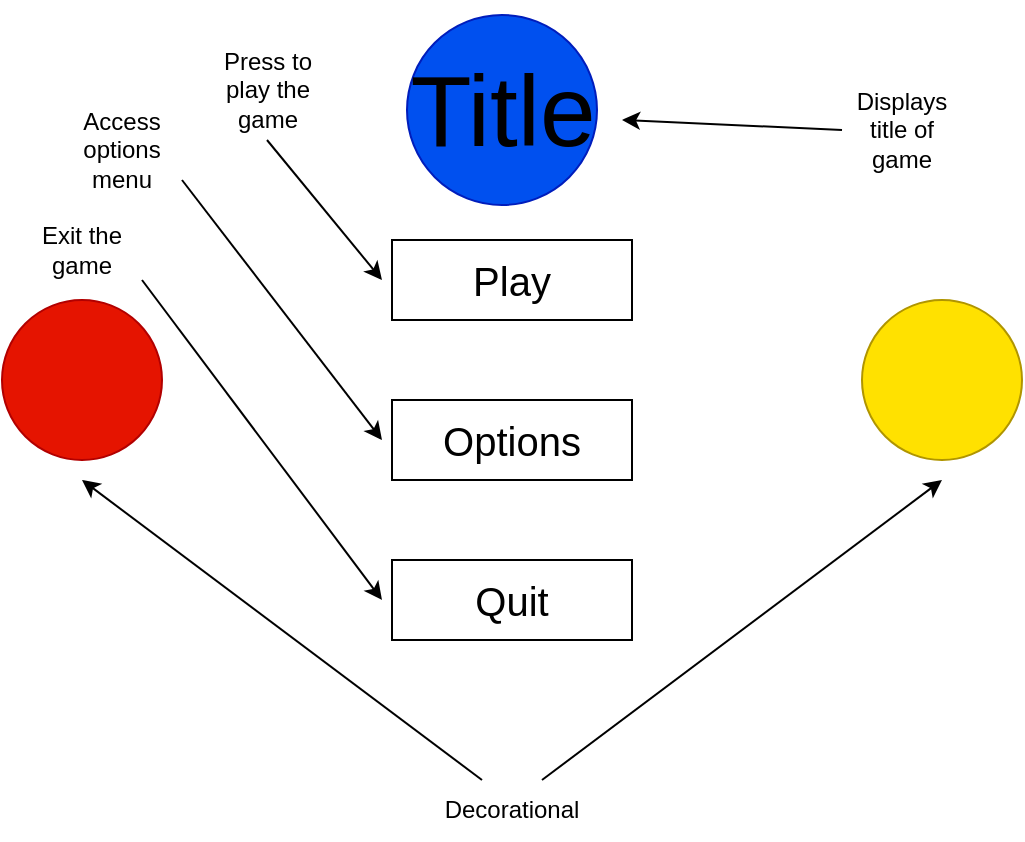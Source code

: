 <mxfile version="24.7.13">
  <diagram name="Page-1" id="NcwkcK1UKOw3vpl2f1bM">
    <mxGraphModel dx="1434" dy="780" grid="1" gridSize="10" guides="1" tooltips="1" connect="1" arrows="1" fold="1" page="1" pageScale="1" pageWidth="850" pageHeight="1100" math="0" shadow="0">
      <root>
        <mxCell id="0" />
        <mxCell id="1" parent="0" />
        <mxCell id="-qnGBxWbzr4GxB2GnGsg-8" value="" style="ellipse;whiteSpace=wrap;html=1;aspect=fixed;fillColor=#0050ef;strokeColor=#001DBC;fontColor=#ffffff;" vertex="1" parent="1">
          <mxGeometry x="372.5" y="17.5" width="95" height="95" as="geometry" />
        </mxCell>
        <mxCell id="-qnGBxWbzr4GxB2GnGsg-1" value="" style="rounded=0;whiteSpace=wrap;html=1;" vertex="1" parent="1">
          <mxGeometry x="365" y="130" width="120" height="40" as="geometry" />
        </mxCell>
        <mxCell id="-qnGBxWbzr4GxB2GnGsg-2" value="&lt;font style=&quot;font-size: 50px;&quot;&gt;Title&lt;/font&gt;" style="text;html=1;align=center;verticalAlign=middle;whiteSpace=wrap;rounded=0;" vertex="1" parent="1">
          <mxGeometry x="332.5" y="10" width="175" height="110" as="geometry" />
        </mxCell>
        <mxCell id="-qnGBxWbzr4GxB2GnGsg-3" value="Play" style="text;html=1;align=center;verticalAlign=middle;whiteSpace=wrap;rounded=0;fontSize=20;" vertex="1" parent="1">
          <mxGeometry x="395" y="135" width="60" height="30" as="geometry" />
        </mxCell>
        <mxCell id="-qnGBxWbzr4GxB2GnGsg-4" value="" style="rounded=0;whiteSpace=wrap;html=1;" vertex="1" parent="1">
          <mxGeometry x="365" y="210" width="120" height="40" as="geometry" />
        </mxCell>
        <mxCell id="-qnGBxWbzr4GxB2GnGsg-5" value="" style="rounded=0;whiteSpace=wrap;html=1;" vertex="1" parent="1">
          <mxGeometry x="365" y="290" width="120" height="40" as="geometry" />
        </mxCell>
        <mxCell id="-qnGBxWbzr4GxB2GnGsg-6" value="Options" style="text;html=1;align=center;verticalAlign=middle;whiteSpace=wrap;rounded=0;fontSize=20;" vertex="1" parent="1">
          <mxGeometry x="395" y="215" width="60" height="30" as="geometry" />
        </mxCell>
        <mxCell id="-qnGBxWbzr4GxB2GnGsg-7" value="Quit" style="text;html=1;align=center;verticalAlign=middle;whiteSpace=wrap;rounded=0;fontSize=20;" vertex="1" parent="1">
          <mxGeometry x="395" y="295" width="60" height="30" as="geometry" />
        </mxCell>
        <mxCell id="-qnGBxWbzr4GxB2GnGsg-9" value="" style="ellipse;whiteSpace=wrap;html=1;aspect=fixed;fillColor=#e51400;fontColor=#ffffff;strokeColor=#B20000;" vertex="1" parent="1">
          <mxGeometry x="170" y="160" width="80" height="80" as="geometry" />
        </mxCell>
        <mxCell id="-qnGBxWbzr4GxB2GnGsg-10" value="" style="ellipse;whiteSpace=wrap;html=1;aspect=fixed;fillColor=#FFE100;strokeColor=#B09500;fontColor=#000000;" vertex="1" parent="1">
          <mxGeometry x="600" y="160" width="80" height="80" as="geometry" />
        </mxCell>
        <mxCell id="-qnGBxWbzr4GxB2GnGsg-11" value="" style="endArrow=classic;html=1;rounded=0;exitX=0.75;exitY=0;exitDx=0;exitDy=0;" edge="1" parent="1" source="-qnGBxWbzr4GxB2GnGsg-13">
          <mxGeometry width="50" height="50" relative="1" as="geometry">
            <mxPoint x="460" y="400" as="sourcePoint" />
            <mxPoint x="640" y="250" as="targetPoint" />
          </mxGeometry>
        </mxCell>
        <mxCell id="-qnGBxWbzr4GxB2GnGsg-12" value="" style="endArrow=classic;html=1;rounded=0;exitX=0.25;exitY=0;exitDx=0;exitDy=0;" edge="1" parent="1" source="-qnGBxWbzr4GxB2GnGsg-13">
          <mxGeometry width="50" height="50" relative="1" as="geometry">
            <mxPoint x="370" y="400" as="sourcePoint" />
            <mxPoint x="210" y="250" as="targetPoint" />
          </mxGeometry>
        </mxCell>
        <mxCell id="-qnGBxWbzr4GxB2GnGsg-13" value="Decorational" style="text;html=1;align=center;verticalAlign=middle;whiteSpace=wrap;rounded=0;" vertex="1" parent="1">
          <mxGeometry x="395" y="400" width="60" height="30" as="geometry" />
        </mxCell>
        <mxCell id="-qnGBxWbzr4GxB2GnGsg-14" value="Press to play the game" style="text;html=1;align=center;verticalAlign=middle;whiteSpace=wrap;rounded=0;" vertex="1" parent="1">
          <mxGeometry x="272.5" y="30" width="60" height="50" as="geometry" />
        </mxCell>
        <mxCell id="-qnGBxWbzr4GxB2GnGsg-15" value="Access options menu" style="text;html=1;align=center;verticalAlign=middle;whiteSpace=wrap;rounded=0;" vertex="1" parent="1">
          <mxGeometry x="200" y="70" width="60" height="30" as="geometry" />
        </mxCell>
        <mxCell id="-qnGBxWbzr4GxB2GnGsg-16" value="Exit the game" style="text;html=1;align=center;verticalAlign=middle;whiteSpace=wrap;rounded=0;" vertex="1" parent="1">
          <mxGeometry x="180" y="120" width="60" height="30" as="geometry" />
        </mxCell>
        <mxCell id="-qnGBxWbzr4GxB2GnGsg-17" value="" style="endArrow=classic;html=1;rounded=0;exitX=0.5;exitY=1;exitDx=0;exitDy=0;" edge="1" parent="1" source="-qnGBxWbzr4GxB2GnGsg-14">
          <mxGeometry width="50" height="50" relative="1" as="geometry">
            <mxPoint x="320" y="90" as="sourcePoint" />
            <mxPoint x="360" y="150" as="targetPoint" />
          </mxGeometry>
        </mxCell>
        <mxCell id="-qnGBxWbzr4GxB2GnGsg-18" value="" style="endArrow=classic;html=1;rounded=0;exitX=1;exitY=1;exitDx=0;exitDy=0;" edge="1" parent="1" source="-qnGBxWbzr4GxB2GnGsg-15">
          <mxGeometry width="50" height="50" relative="1" as="geometry">
            <mxPoint x="260" y="70" as="sourcePoint" />
            <mxPoint x="360" y="230" as="targetPoint" />
          </mxGeometry>
        </mxCell>
        <mxCell id="-qnGBxWbzr4GxB2GnGsg-19" value="" style="endArrow=classic;html=1;rounded=0;exitX=1;exitY=1;exitDx=0;exitDy=0;" edge="1" parent="1" source="-qnGBxWbzr4GxB2GnGsg-16">
          <mxGeometry width="50" height="50" relative="1" as="geometry">
            <mxPoint x="270" y="80" as="sourcePoint" />
            <mxPoint x="360" y="310" as="targetPoint" />
          </mxGeometry>
        </mxCell>
        <mxCell id="-qnGBxWbzr4GxB2GnGsg-21" value="Displays title of game" style="text;html=1;align=center;verticalAlign=middle;whiteSpace=wrap;rounded=0;" vertex="1" parent="1">
          <mxGeometry x="590" y="60" width="60" height="30" as="geometry" />
        </mxCell>
        <mxCell id="-qnGBxWbzr4GxB2GnGsg-22" value="" style="endArrow=classic;html=1;rounded=0;exitX=0;exitY=0.5;exitDx=0;exitDy=0;entryX=0.843;entryY=0.545;entryDx=0;entryDy=0;entryPerimeter=0;" edge="1" parent="1" source="-qnGBxWbzr4GxB2GnGsg-21" target="-qnGBxWbzr4GxB2GnGsg-2">
          <mxGeometry width="50" height="50" relative="1" as="geometry">
            <mxPoint x="530" y="70" as="sourcePoint" />
            <mxPoint x="580" y="20" as="targetPoint" />
          </mxGeometry>
        </mxCell>
      </root>
    </mxGraphModel>
  </diagram>
</mxfile>
